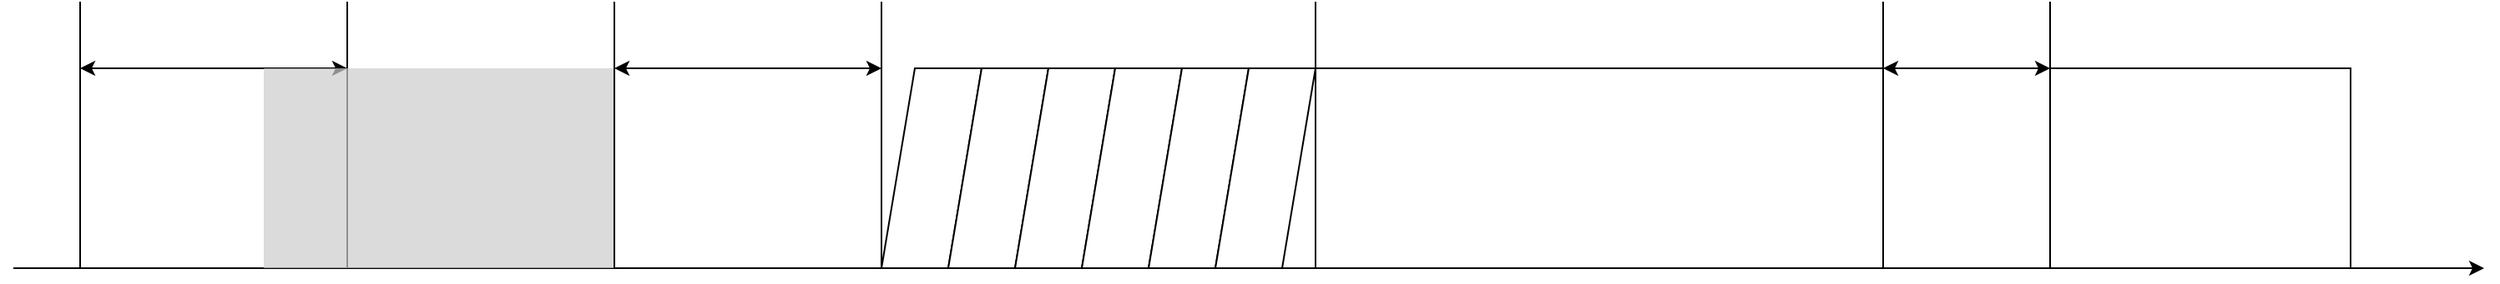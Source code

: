 <mxfile version="22.0.3" type="device">
  <diagram name="Page-1" id="p--R1P3ajBif-JxFv5t4">
    <mxGraphModel dx="1980" dy="2360" grid="1" gridSize="10" guides="1" tooltips="1" connect="1" arrows="1" fold="1" page="1" pageScale="1" pageWidth="3300" pageHeight="4681" math="0" shadow="0">
      <root>
        <mxCell id="0" />
        <mxCell id="1" parent="0" />
        <mxCell id="PSRC8lNMkGvBycacT6bX-1" value="" style="endArrow=classic;html=1;rounded=0;" edge="1" parent="1">
          <mxGeometry width="50" height="50" relative="1" as="geometry">
            <mxPoint x="120" y="520" as="sourcePoint" />
            <mxPoint x="1600" y="520" as="targetPoint" />
          </mxGeometry>
        </mxCell>
        <mxCell id="PSRC8lNMkGvBycacT6bX-2" value="" style="endArrow=none;html=1;rounded=0;" edge="1" parent="1">
          <mxGeometry width="50" height="50" relative="1" as="geometry">
            <mxPoint x="160" y="520" as="sourcePoint" />
            <mxPoint x="160" y="360" as="targetPoint" />
          </mxGeometry>
        </mxCell>
        <mxCell id="PSRC8lNMkGvBycacT6bX-3" value="" style="endArrow=none;html=1;rounded=0;" edge="1" parent="1">
          <mxGeometry width="50" height="50" relative="1" as="geometry">
            <mxPoint x="320" y="520" as="sourcePoint" />
            <mxPoint x="320" y="360" as="targetPoint" />
          </mxGeometry>
        </mxCell>
        <mxCell id="PSRC8lNMkGvBycacT6bX-4" value="" style="endArrow=classic;startArrow=classic;html=1;rounded=0;" edge="1" parent="1">
          <mxGeometry width="50" height="50" relative="1" as="geometry">
            <mxPoint x="160" y="400" as="sourcePoint" />
            <mxPoint x="320" y="400" as="targetPoint" />
          </mxGeometry>
        </mxCell>
        <mxCell id="PSRC8lNMkGvBycacT6bX-5" value="" style="rounded=0;whiteSpace=wrap;html=1;strokeColor=none;fillColor=#CCCCCC;opacity=70;" vertex="1" parent="1">
          <mxGeometry x="270" y="400" width="210" height="120" as="geometry" />
        </mxCell>
        <mxCell id="PSRC8lNMkGvBycacT6bX-7" value="" style="endArrow=none;html=1;rounded=0;" edge="1" parent="1">
          <mxGeometry width="50" height="50" relative="1" as="geometry">
            <mxPoint x="480" y="520" as="sourcePoint" />
            <mxPoint x="480" y="360" as="targetPoint" />
          </mxGeometry>
        </mxCell>
        <mxCell id="PSRC8lNMkGvBycacT6bX-8" value="" style="endArrow=none;html=1;rounded=0;" edge="1" parent="1">
          <mxGeometry width="50" height="50" relative="1" as="geometry">
            <mxPoint x="640" y="520" as="sourcePoint" />
            <mxPoint x="640" y="360" as="targetPoint" />
          </mxGeometry>
        </mxCell>
        <mxCell id="PSRC8lNMkGvBycacT6bX-9" value="" style="endArrow=classic;startArrow=classic;html=1;rounded=0;" edge="1" parent="1">
          <mxGeometry width="50" height="50" relative="1" as="geometry">
            <mxPoint x="480" y="400" as="sourcePoint" />
            <mxPoint x="640" y="400" as="targetPoint" />
          </mxGeometry>
        </mxCell>
        <mxCell id="PSRC8lNMkGvBycacT6bX-10" value="" style="shape=parallelogram;perimeter=parallelogramPerimeter;whiteSpace=wrap;html=1;fixedSize=1;" vertex="1" parent="1">
          <mxGeometry x="640" y="400" width="60" height="120" as="geometry" />
        </mxCell>
        <mxCell id="PSRC8lNMkGvBycacT6bX-11" value="" style="shape=parallelogram;perimeter=parallelogramPerimeter;whiteSpace=wrap;html=1;fixedSize=1;" vertex="1" parent="1">
          <mxGeometry x="680" y="400" width="60" height="120" as="geometry" />
        </mxCell>
        <mxCell id="PSRC8lNMkGvBycacT6bX-12" value="" style="shape=parallelogram;perimeter=parallelogramPerimeter;whiteSpace=wrap;html=1;fixedSize=1;" vertex="1" parent="1">
          <mxGeometry x="720" y="400" width="60" height="120" as="geometry" />
        </mxCell>
        <mxCell id="PSRC8lNMkGvBycacT6bX-13" value="" style="shape=parallelogram;perimeter=parallelogramPerimeter;whiteSpace=wrap;html=1;fixedSize=1;" vertex="1" parent="1">
          <mxGeometry x="760" y="400" width="60" height="120" as="geometry" />
        </mxCell>
        <mxCell id="PSRC8lNMkGvBycacT6bX-14" value="" style="shape=parallelogram;perimeter=parallelogramPerimeter;whiteSpace=wrap;html=1;fixedSize=1;" vertex="1" parent="1">
          <mxGeometry x="800" y="400" width="60" height="120" as="geometry" />
        </mxCell>
        <mxCell id="PSRC8lNMkGvBycacT6bX-15" value="" style="shape=parallelogram;perimeter=parallelogramPerimeter;whiteSpace=wrap;html=1;fixedSize=1;" vertex="1" parent="1">
          <mxGeometry x="840" y="400" width="60" height="120" as="geometry" />
        </mxCell>
        <mxCell id="PSRC8lNMkGvBycacT6bX-18" value="" style="endArrow=none;html=1;rounded=0;" edge="1" parent="1">
          <mxGeometry width="50" height="50" relative="1" as="geometry">
            <mxPoint x="900" y="520" as="sourcePoint" />
            <mxPoint x="900" y="360" as="targetPoint" />
          </mxGeometry>
        </mxCell>
        <mxCell id="PSRC8lNMkGvBycacT6bX-19" value="" style="rounded=0;whiteSpace=wrap;html=1;" vertex="1" parent="1">
          <mxGeometry x="900" y="400" width="340" height="120" as="geometry" />
        </mxCell>
        <mxCell id="PSRC8lNMkGvBycacT6bX-20" value="" style="endArrow=none;html=1;rounded=0;" edge="1" parent="1">
          <mxGeometry width="50" height="50" relative="1" as="geometry">
            <mxPoint x="1240" y="520" as="sourcePoint" />
            <mxPoint x="1240" y="360" as="targetPoint" />
          </mxGeometry>
        </mxCell>
        <mxCell id="PSRC8lNMkGvBycacT6bX-21" value="" style="endArrow=classic;startArrow=classic;html=1;rounded=0;" edge="1" parent="1">
          <mxGeometry width="50" height="50" relative="1" as="geometry">
            <mxPoint x="1240" y="400" as="sourcePoint" />
            <mxPoint x="1340" y="400" as="targetPoint" />
          </mxGeometry>
        </mxCell>
        <mxCell id="PSRC8lNMkGvBycacT6bX-22" value="" style="endArrow=none;html=1;rounded=0;" edge="1" parent="1">
          <mxGeometry width="50" height="50" relative="1" as="geometry">
            <mxPoint x="1340" y="520" as="sourcePoint" />
            <mxPoint x="1340" y="360" as="targetPoint" />
          </mxGeometry>
        </mxCell>
        <mxCell id="PSRC8lNMkGvBycacT6bX-23" value="" style="rounded=0;whiteSpace=wrap;html=1;" vertex="1" parent="1">
          <mxGeometry x="1340" y="400" width="180" height="120" as="geometry" />
        </mxCell>
      </root>
    </mxGraphModel>
  </diagram>
</mxfile>
